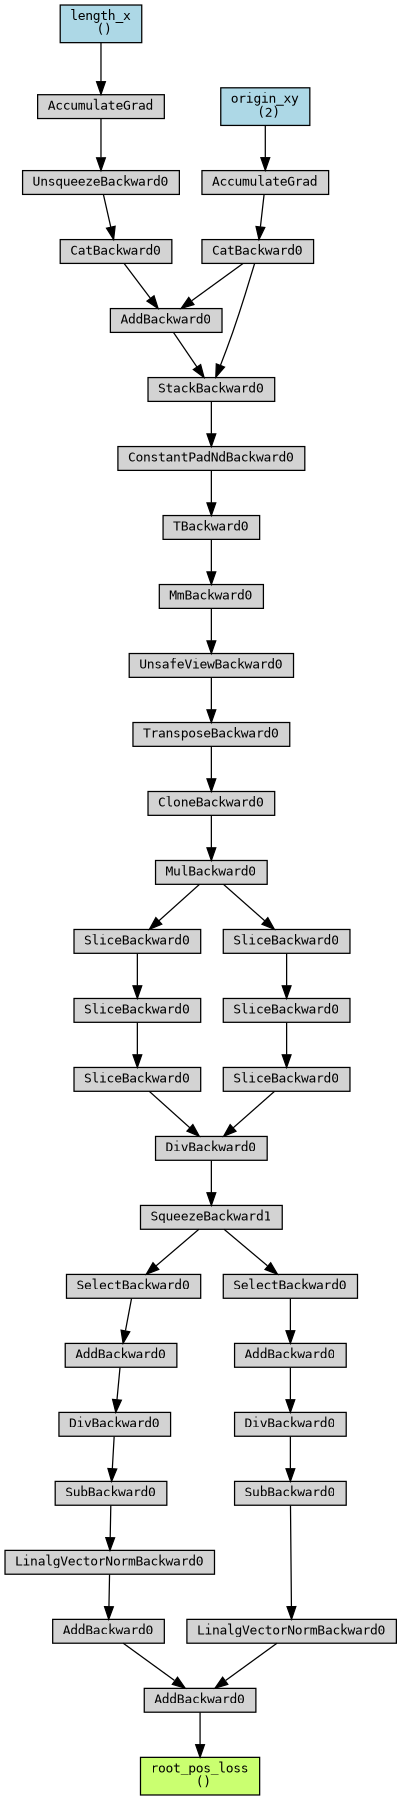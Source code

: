 digraph {
	graph [size="12,12"]
	node [align=left fontname=monospace fontsize=10 height=0.2 ranksep=0.1 shape=box style=filled]
	3257939200824 [label="root_pos_loss
 ()" fillcolor=darkolivegreen1]
	3260969807240 [label=AddBackward0]
	3261147832264 -> 3260969807240
	3261147832264 [label=AddBackward0]
	3261126227656 -> 3261147832264
	3261126227656 [label=LinalgVectorNormBackward0]
	3261126169928 -> 3261126227656
	3261126169928 [label=SubBackward0]
	3261126152136 -> 3261126169928
	3261126152136 [label=DivBackward0]
	3260969878088 -> 3261126152136
	3260969878088 [label=AddBackward0]
	3261126128392 -> 3260969878088
	3261126128392 [label=SelectBackward0]
	3257939290632 -> 3261126128392
	3257939290632 [label=SqueezeBackward1]
	3259706434760 -> 3257939290632
	3259706434760 [label=DivBackward0]
	3260969888264 -> 3259706434760
	3260969888264 [label=SliceBackward0]
	3260969889352 -> 3260969888264
	3260969889352 [label=SliceBackward0]
	3260969889480 -> 3260969889352
	3260969889480 [label=SliceBackward0]
	3260969888904 -> 3260969889480
	3260969888904 [label=MulBackward0]
	3260969887880 -> 3260969888904
	3260969887880 [label=CloneBackward0]
	3260969886280 -> 3260969887880
	3260969886280 [label=TransposeBackward0]
	3260969888200 -> 3260969886280
	3260969888200 [label=UnsafeViewBackward0]
	3260969887816 -> 3260969888200
	3260969887816 [label=MmBackward0]
	3260969886536 -> 3260969887816
	3260969886536 [label=TBackward0]
	3260969886216 -> 3260969886536
	3260969886216 [label=ConstantPadNdBackward0]
	3259707208648 -> 3260969886216
	3259707208648 [label=StackBackward0]
	3260969903304 -> 3259707208648
	3260969903304 [label=CatBackward0]
	3260969904136 -> 3260969903304
	3257934418232 [label="origin_xy
 (2)" fillcolor=lightblue]
	3257934418232 -> 3260969904136
	3260969904136 [label=AccumulateGrad]
	3260969902600 -> 3259707208648
	3260969902600 [label=AddBackward0]
	3260969903304 -> 3260969902600
	3261147831880 -> 3260969902600
	3261147831880 [label=CatBackward0]
	3260969904776 -> 3261147831880
	3260969904776 [label=UnsqueezeBackward0]
	3260969903880 -> 3260969904776
	3257934421272 [label="length_x
 ()" fillcolor=lightblue]
	3257934421272 -> 3260969903880
	3260969903880 [label=AccumulateGrad]
	3260969887240 -> 3259706434760
	3260969887240 [label=SliceBackward0]
	3260969888648 -> 3260969887240
	3260969888648 [label=SliceBackward0]
	3260969889032 -> 3260969888648
	3260969889032 [label=SliceBackward0]
	3260969888904 -> 3260969889032
	3261147830664 -> 3260969807240
	3261147830664 [label=LinalgVectorNormBackward0]
	3261126227208 -> 3261147830664
	3261126227208 [label=SubBackward0]
	3261126148936 -> 3261126227208
	3261126148936 [label=DivBackward0]
	3257939292040 -> 3261126148936
	3257939292040 [label=AddBackward0]
	3260969886088 -> 3257939292040
	3260969886088 [label=SelectBackward0]
	3257939290632 -> 3260969886088
	3260969807240 -> 3257939200824
}
